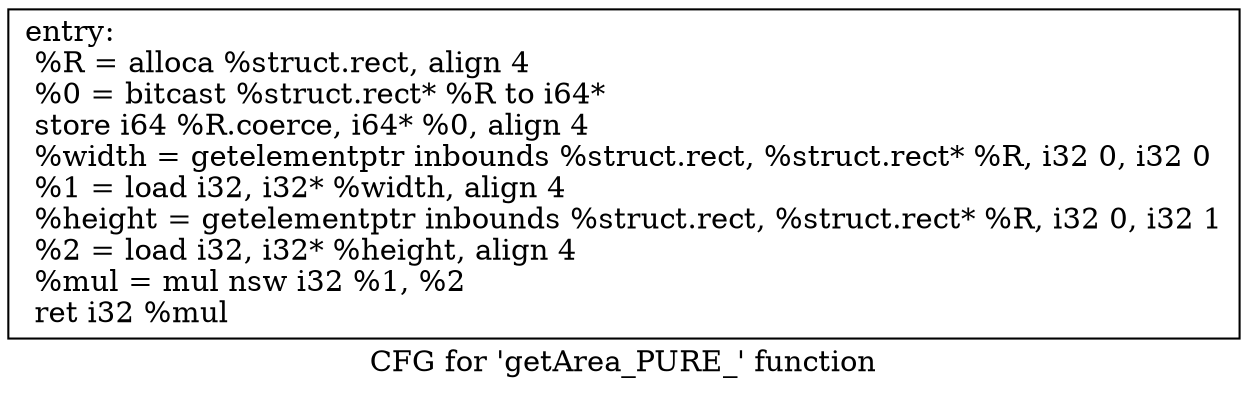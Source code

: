 digraph "CFG for 'getArea_PURE_' function" {
	label="CFG for 'getArea_PURE_' function";

	Node0x55e8331f61c0 [shape=record,label="{entry:\l  %R = alloca %struct.rect, align 4\l  %0 = bitcast %struct.rect* %R to i64*\l  store i64 %R.coerce, i64* %0, align 4\l  %width = getelementptr inbounds %struct.rect, %struct.rect* %R, i32 0, i32 0\l  %1 = load i32, i32* %width, align 4\l  %height = getelementptr inbounds %struct.rect, %struct.rect* %R, i32 0, i32 1\l  %2 = load i32, i32* %height, align 4\l  %mul = mul nsw i32 %1, %2\l  ret i32 %mul\l}"];
}
